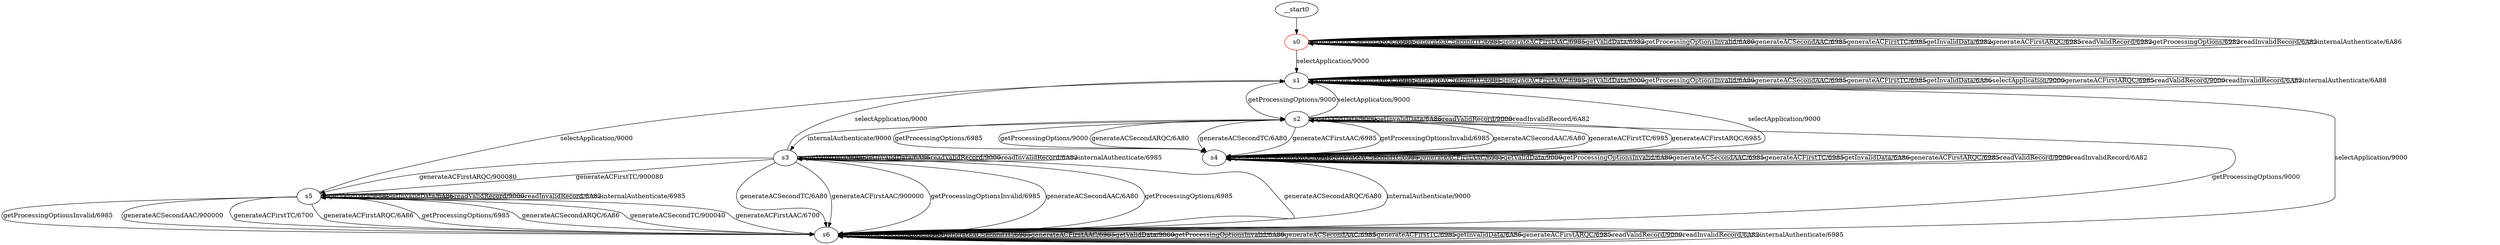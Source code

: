 digraph G {
s0 [color="red"]
s0 [label="s0"];
s1 [label="s1"];
s2 [label="s2"];
s3 [label="s3"];
s4 [label="s4"];
s5 [label="s5"];
s6 [label="s6"];
s0 -> s0[label="generateACSecondARQC/6985"];
s0 -> s0[label="generateACSecondTC/6985"];
s0 -> s0[label="generateACFirstAAC/6985"];
s0 -> s0[label="getValidData/6982"];
s0 -> s0[label="getProcessingOptionsInvalid/6A80"];
s0 -> s0[label="generateACSecondAAC/6985"];
s0 -> s0[label="generateACFirstTC/6985"];
s0 -> s0[label="getInvalidData/6982"];
s0 -> s1[label="selectApplication/9000"];
s0 -> s0[label="generateACFirstARQC/6985"];
s0 -> s0[label="readValidRecord/6982"];
s0 -> s0[label="getProcessingOptions/6982"];
s0 -> s0[label="readInvalidRecord/6A82"];
s0 -> s0[label="internalAuthenticate/6A86"];
s1 -> s1[label="generateACSecondARQC/6985"];
s1 -> s1[label="generateACSecondTC/6985"];
s1 -> s1[label="generateACFirstAAC/6985"];
s1 -> s1[label="getValidData/9000"];
s1 -> s1[label="getProcessingOptionsInvalid/6A80"];
s1 -> s1[label="generateACSecondAAC/6985"];
s1 -> s1[label="generateACFirstTC/6985"];
s1 -> s1[label="getInvalidData/6A86"];
s1 -> s1[label="selectApplication/9000"];
s1 -> s1[label="generateACFirstARQC/6985"];
s1 -> s1[label="readValidRecord/9000"];
s1 -> s2[label="getProcessingOptions/9000"];
s1 -> s1[label="readInvalidRecord/6A82"];
s1 -> s1[label="internalAuthenticate/6A88"];
s2 -> s4[label="generateACSecondARQC/6A80"];
s2 -> s4[label="generateACSecondTC/6A80"];
s2 -> s4[label="generateACFirstAAC/6985"];
s2 -> s2[label="getValidData/9000"];
s2 -> s4[label="getProcessingOptionsInvalid/6985"];
s2 -> s4[label="generateACSecondAAC/6A80"];
s2 -> s4[label="generateACFirstTC/6985"];
s2 -> s2[label="getInvalidData/6A86"];
s2 -> s1[label="selectApplication/9000"];
s2 -> s4[label="generateACFirstARQC/6985"];
s2 -> s2[label="readValidRecord/9000"];
s2 -> s4[label="getProcessingOptions/6985"];
s2 -> s2[label="readInvalidRecord/6A82"];
s2 -> s3[label="internalAuthenticate/9000"];
s3 -> s6[label="generateACSecondARQC/6A80"];
s3 -> s6[label="generateACSecondTC/6A80"];
s3 -> s6[label="generateACFirstAAC/900000"];
s3 -> s3[label="getValidData/9000"];
s3 -> s6[label="getProcessingOptionsInvalid/6985"];
s3 -> s6[label="generateACSecondAAC/6A80"];
s3 -> s5[label="generateACFirstTC/900080"];
s3 -> s3[label="getInvalidData/6A86"];
s3 -> s1[label="selectApplication/9000"];
s3 -> s5[label="generateACFirstARQC/900080"];
s3 -> s3[label="readValidRecord/9000"];
s3 -> s6[label="getProcessingOptions/6985"];
s3 -> s3[label="readInvalidRecord/6A82"];
s3 -> s3[label="internalAuthenticate/6985"];
s5 -> s6[label="generateACSecondARQC/6A86"];
s5 -> s6[label="generateACSecondTC/900040"];
s4 -> s4[label="generateACSecondARQC/6985"];
s4 -> s4[label="generateACSecondTC/6985"];
s4 -> s4[label="generateACFirstAAC/6985"];
s4 -> s4[label="getValidData/9000"];
s4 -> s4[label="getProcessingOptionsInvalid/6A80"];
s4 -> s4[label="generateACSecondAAC/6985"];
s4 -> s4[label="generateACFirstTC/6985"];
s4 -> s4[label="getInvalidData/6A86"];
s4 -> s1[label="selectApplication/9000"];
s4 -> s4[label="generateACFirstARQC/6985"];
s4 -> s4[label="readValidRecord/9000"];
s4 -> s2[label="getProcessingOptions/9000"];
s4 -> s4[label="readInvalidRecord/6A82"];
s4 -> s6[label="internalAuthenticate/9000"];
s5 -> s6[label="generateACFirstAAC/6700"];
s5 -> s5[label="getValidData/9000"];
s5 -> s6[label="getProcessingOptionsInvalid/6985"];
s5 -> s6[label="generateACSecondAAC/900000"];
s5 -> s6[label="generateACFirstTC/6700"];
s5 -> s5[label="getInvalidData/6A86"];
s5 -> s1[label="selectApplication/9000"];
s5 -> s6[label="generateACFirstARQC/6A86"];
s5 -> s5[label="readValidRecord/9000"];
s5 -> s6[label="getProcessingOptions/6985"];
s5 -> s5[label="readInvalidRecord/6A82"];
s5 -> s5[label="internalAuthenticate/6985"];
s6 -> s6[label="generateACSecondARQC/6985"];
s6 -> s6[label="generateACSecondTC/6985"];
s6 -> s6[label="generateACFirstAAC/6985"];
s6 -> s6[label="getValidData/9000"];
s6 -> s6[label="getProcessingOptionsInvalid/6A80"];
s6 -> s6[label="generateACSecondAAC/6985"];
s6 -> s6[label="generateACFirstTC/6985"];
s6 -> s6[label="getInvalidData/6A86"];
s6 -> s1[label="selectApplication/9000"];
s6 -> s6[label="generateACFirstARQC/6985"];
s6 -> s6[label="readValidRecord/9000"];
s6 -> s2[label="getProcessingOptions/9000"];
s6 -> s6[label="readInvalidRecord/6A82"];
s6 -> s6[label="internalAuthenticate/6985"];
__start0 -> s0;
}

